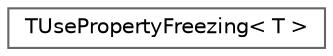 digraph "Graphical Class Hierarchy"
{
 // INTERACTIVE_SVG=YES
 // LATEX_PDF_SIZE
  bgcolor="transparent";
  edge [fontname=Helvetica,fontsize=10,labelfontname=Helvetica,labelfontsize=10];
  node [fontname=Helvetica,fontsize=10,shape=box,height=0.2,width=0.4];
  rankdir="LR";
  Node0 [id="Node000000",label="TUsePropertyFreezing\< T \>",height=0.2,width=0.4,color="grey40", fillcolor="white", style="filled",URL="$d3/df3/structTUsePropertyFreezing.html",tooltip=" "];
}
